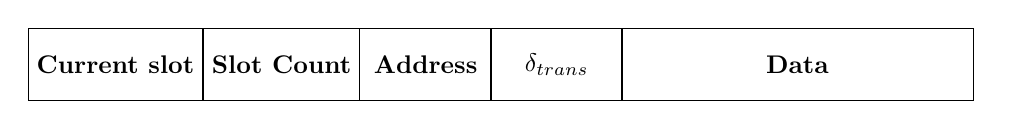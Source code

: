 \resizebox{1\textwidth}{!}{%
\begin{tikzpicture}[scale=\textwidth]
\node[draw, align = center, 
		minimum width=0.15\textwidth, 
		minimum height=10mm] 
	(slot) at (0,0)
	{\textbf{Current slot}};
\node[draw, right = 0cm of slot,
		minimum width=0.15\textwidth, 
		minimum height=10mm]
	(slotcnt)
	{\textbf{Slot Count}};
\node[draw, right = 0cm of slotcnt,
		minimum width=0.15\textwidth, 
		minimum height=10mm]
	(addr)
	{\textbf{Address}};
\node[draw, right = 0cm of addr,
		minimum width=0.15\textwidth, 
		minimum height=10mm]
	(time)
	{\textbf{$\delta_{trans}$}};
\node[draw, right = 0cm of time,
		minimum width=0.40\textwidth, 
		minimum height=10mm]
	(mode)
	{\textbf{Data}};
\end{tikzpicture}
}%
